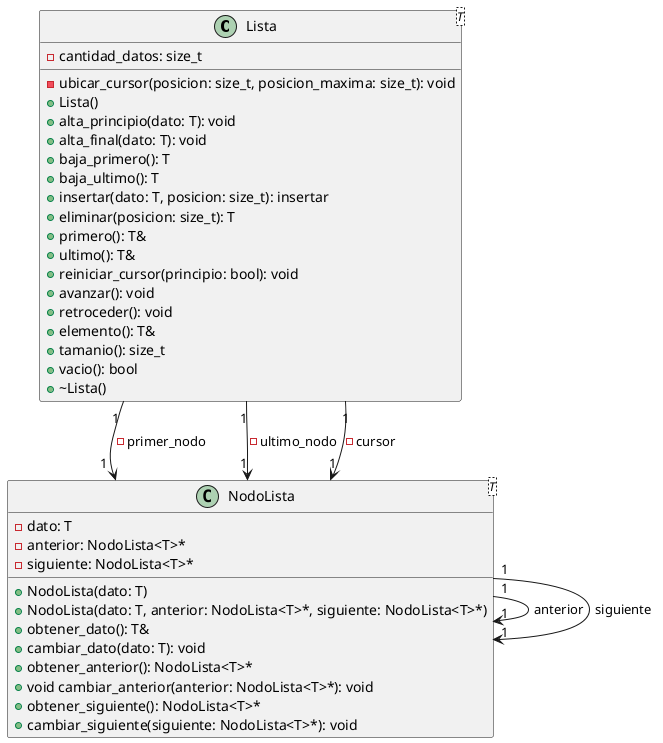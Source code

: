 @startuml

class Lista<T> {
    - cantidad_datos: size_t

    - ubicar_cursor(posicion: size_t, posicion_maxima: size_t): void
    + Lista()
    + alta_principio(dato: T): void
    + alta_final(dato: T): void
    + baja_primero(): T
    + baja_ultimo(): T
    + insertar(dato: T, posicion: size_t): insertar
    + eliminar(posicion: size_t): T
    + primero(): T&
    + ultimo(): T&
    + reiniciar_cursor(principio: bool): void
    + avanzar(): void
    + retroceder(): void
    + elemento(): T&
    + tamanio(): size_t
    + vacio(): bool
    + ~Lista()
}

class NodoLista<T> {
    - dato: T
    - anterior: NodoLista<T>*
    - siguiente: NodoLista<T>*

    + NodoLista(dato: T)
    + NodoLista(dato: T, anterior: NodoLista<T>*, siguiente: NodoLista<T>*)
    + obtener_dato(): T&
    + cambiar_dato(dato: T): void
    + obtener_anterior(): NodoLista<T>*
    + void cambiar_anterior(anterior: NodoLista<T>*): void
    + obtener_siguiente(): NodoLista<T>*
    + cambiar_siguiente(siguiente: NodoLista<T>*): void
}

NodoLista "1" --> "1" NodoLista: anterior
NodoLista "1" --> "1" NodoLista: siguiente
Lista "1" --> "1" NodoLista: -primer_nodo
Lista "1" --> "1" NodoLista: -ultimo_nodo
Lista "1" --> "1" NodoLista: -cursor

@enduml